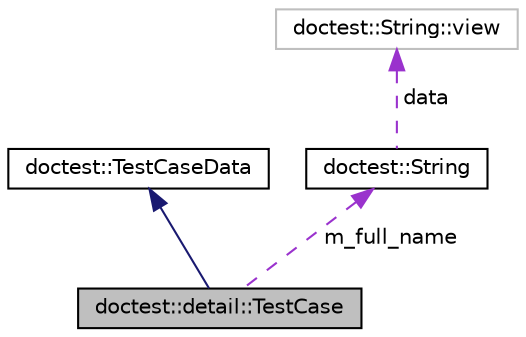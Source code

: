 digraph "doctest::detail::TestCase"
{
  edge [fontname="Helvetica",fontsize="10",labelfontname="Helvetica",labelfontsize="10"];
  node [fontname="Helvetica",fontsize="10",shape=record];
  Node2 [label="doctest::detail::TestCase",height=0.2,width=0.4,color="black", fillcolor="grey75", style="filled", fontcolor="black"];
  Node3 -> Node2 [dir="back",color="midnightblue",fontsize="10",style="solid",fontname="Helvetica"];
  Node3 [label="doctest::TestCaseData",height=0.2,width=0.4,color="black", fillcolor="white", style="filled",URL="$structdoctest_1_1_test_case_data.html"];
  Node4 -> Node2 [dir="back",color="darkorchid3",fontsize="10",style="dashed",label=" m_full_name" ,fontname="Helvetica"];
  Node4 [label="doctest::String",height=0.2,width=0.4,color="black", fillcolor="white", style="filled",URL="$classdoctest_1_1_string.html"];
  Node5 -> Node4 [dir="back",color="darkorchid3",fontsize="10",style="dashed",label=" data" ,fontname="Helvetica"];
  Node5 [label="doctest::String::view",height=0.2,width=0.4,color="grey75", fillcolor="white", style="filled",tooltip="OCLINT avoid private static members. "];
}
